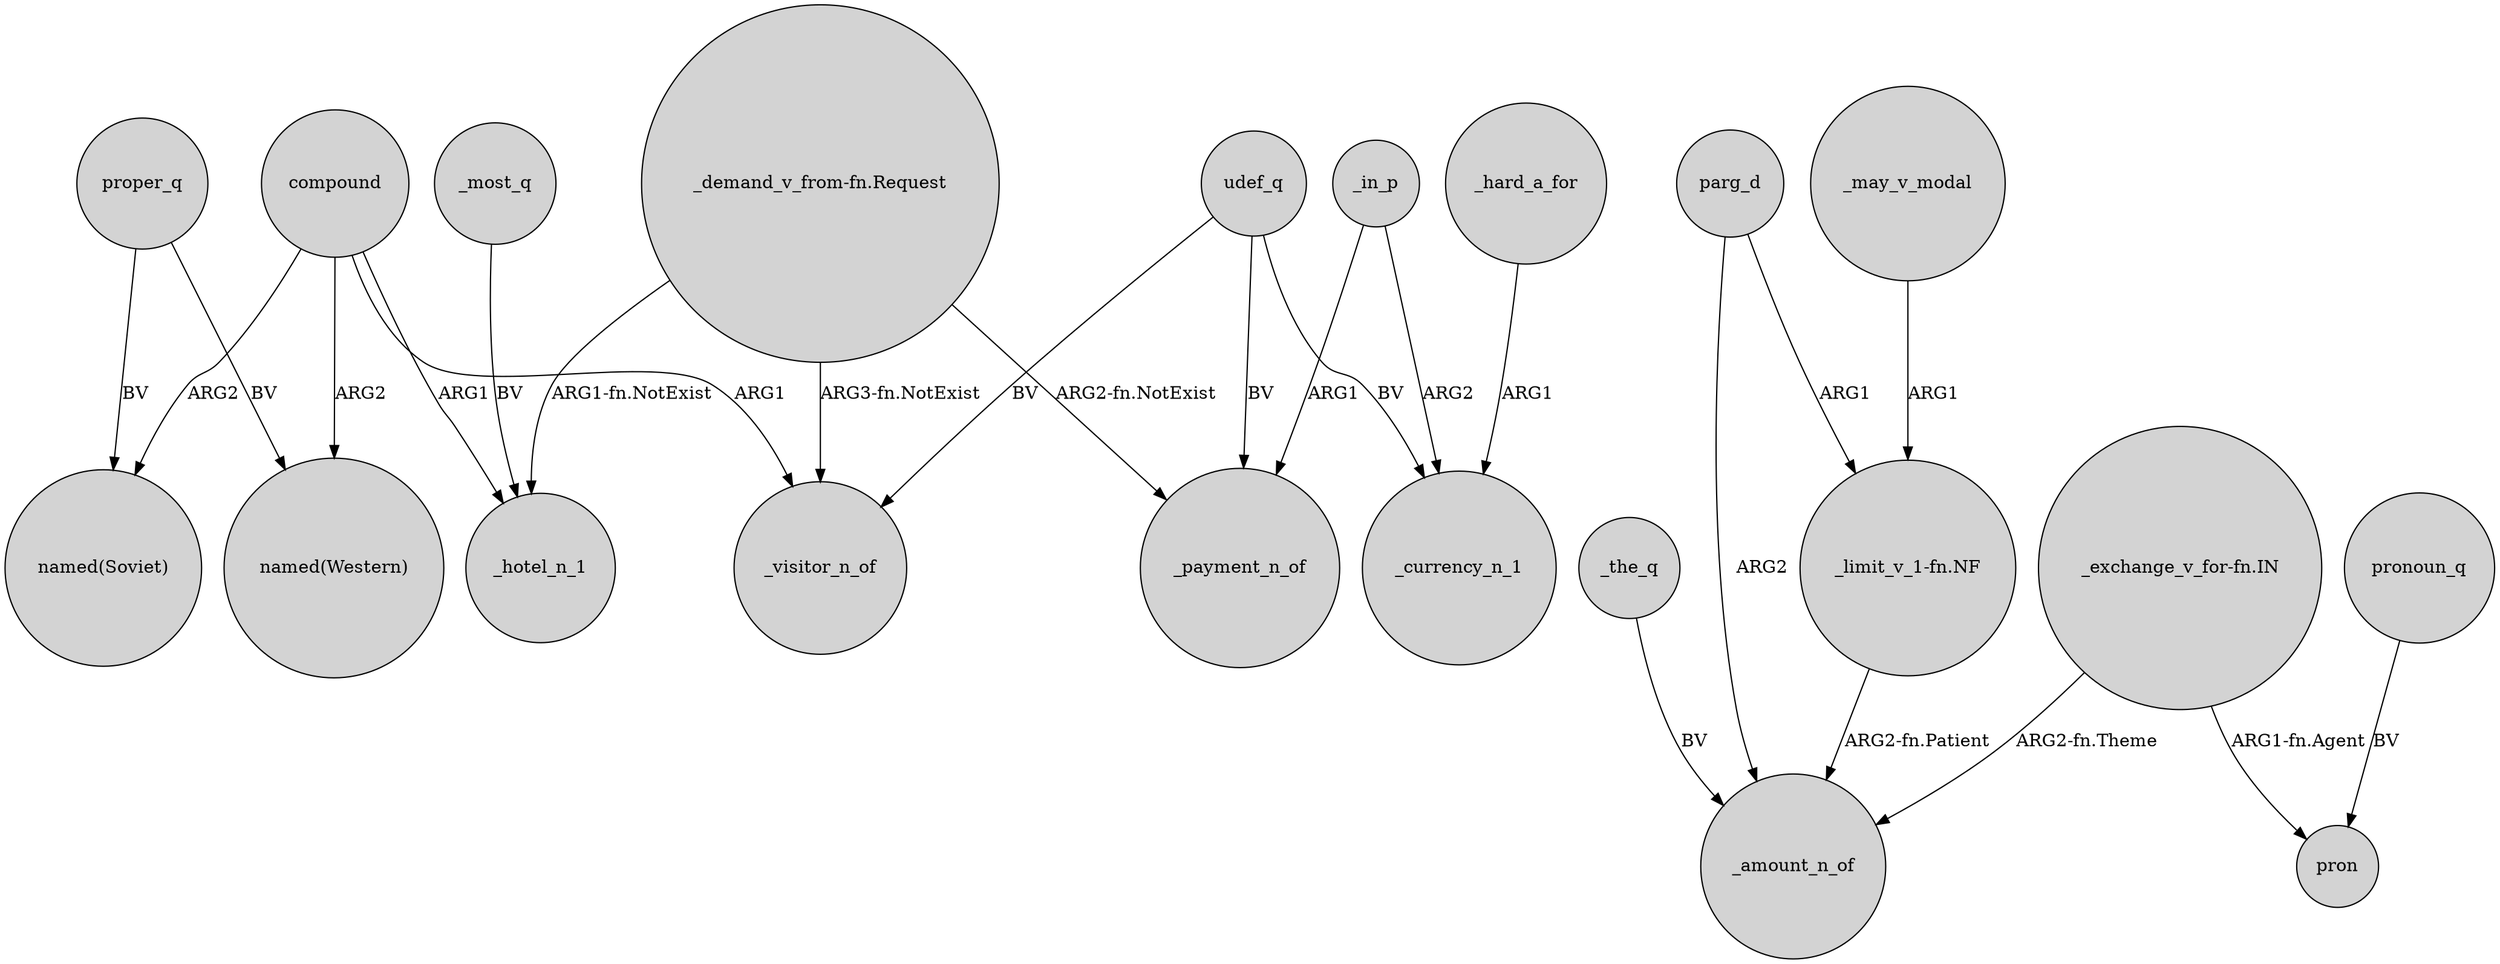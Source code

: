 digraph {
	node [shape=circle style=filled]
	"_demand_v_from-fn.Request" -> _hotel_n_1 [label="ARG1-fn.NotExist"]
	udef_q -> _visitor_n_of [label=BV]
	"_demand_v_from-fn.Request" -> _visitor_n_of [label="ARG3-fn.NotExist"]
	_the_q -> _amount_n_of [label=BV]
	"_limit_v_1-fn.NF" -> _amount_n_of [label="ARG2-fn.Patient"]
	_most_q -> _hotel_n_1 [label=BV]
	"_demand_v_from-fn.Request" -> _payment_n_of [label="ARG2-fn.NotExist"]
	proper_q -> "named(Soviet)" [label=BV]
	udef_q -> _currency_n_1 [label=BV]
	udef_q -> _payment_n_of [label=BV]
	parg_d -> "_limit_v_1-fn.NF" [label=ARG1]
	pronoun_q -> pron [label=BV]
	compound -> "named(Western)" [label=ARG2]
	compound -> _hotel_n_1 [label=ARG1]
	_in_p -> _currency_n_1 [label=ARG2]
	"_exchange_v_for-fn.IN" -> _amount_n_of [label="ARG2-fn.Theme"]
	compound -> "named(Soviet)" [label=ARG2]
	_in_p -> _payment_n_of [label=ARG1]
	compound -> _visitor_n_of [label=ARG1]
	proper_q -> "named(Western)" [label=BV]
	parg_d -> _amount_n_of [label=ARG2]
	_hard_a_for -> _currency_n_1 [label=ARG1]
	"_exchange_v_for-fn.IN" -> pron [label="ARG1-fn.Agent"]
	_may_v_modal -> "_limit_v_1-fn.NF" [label=ARG1]
}
